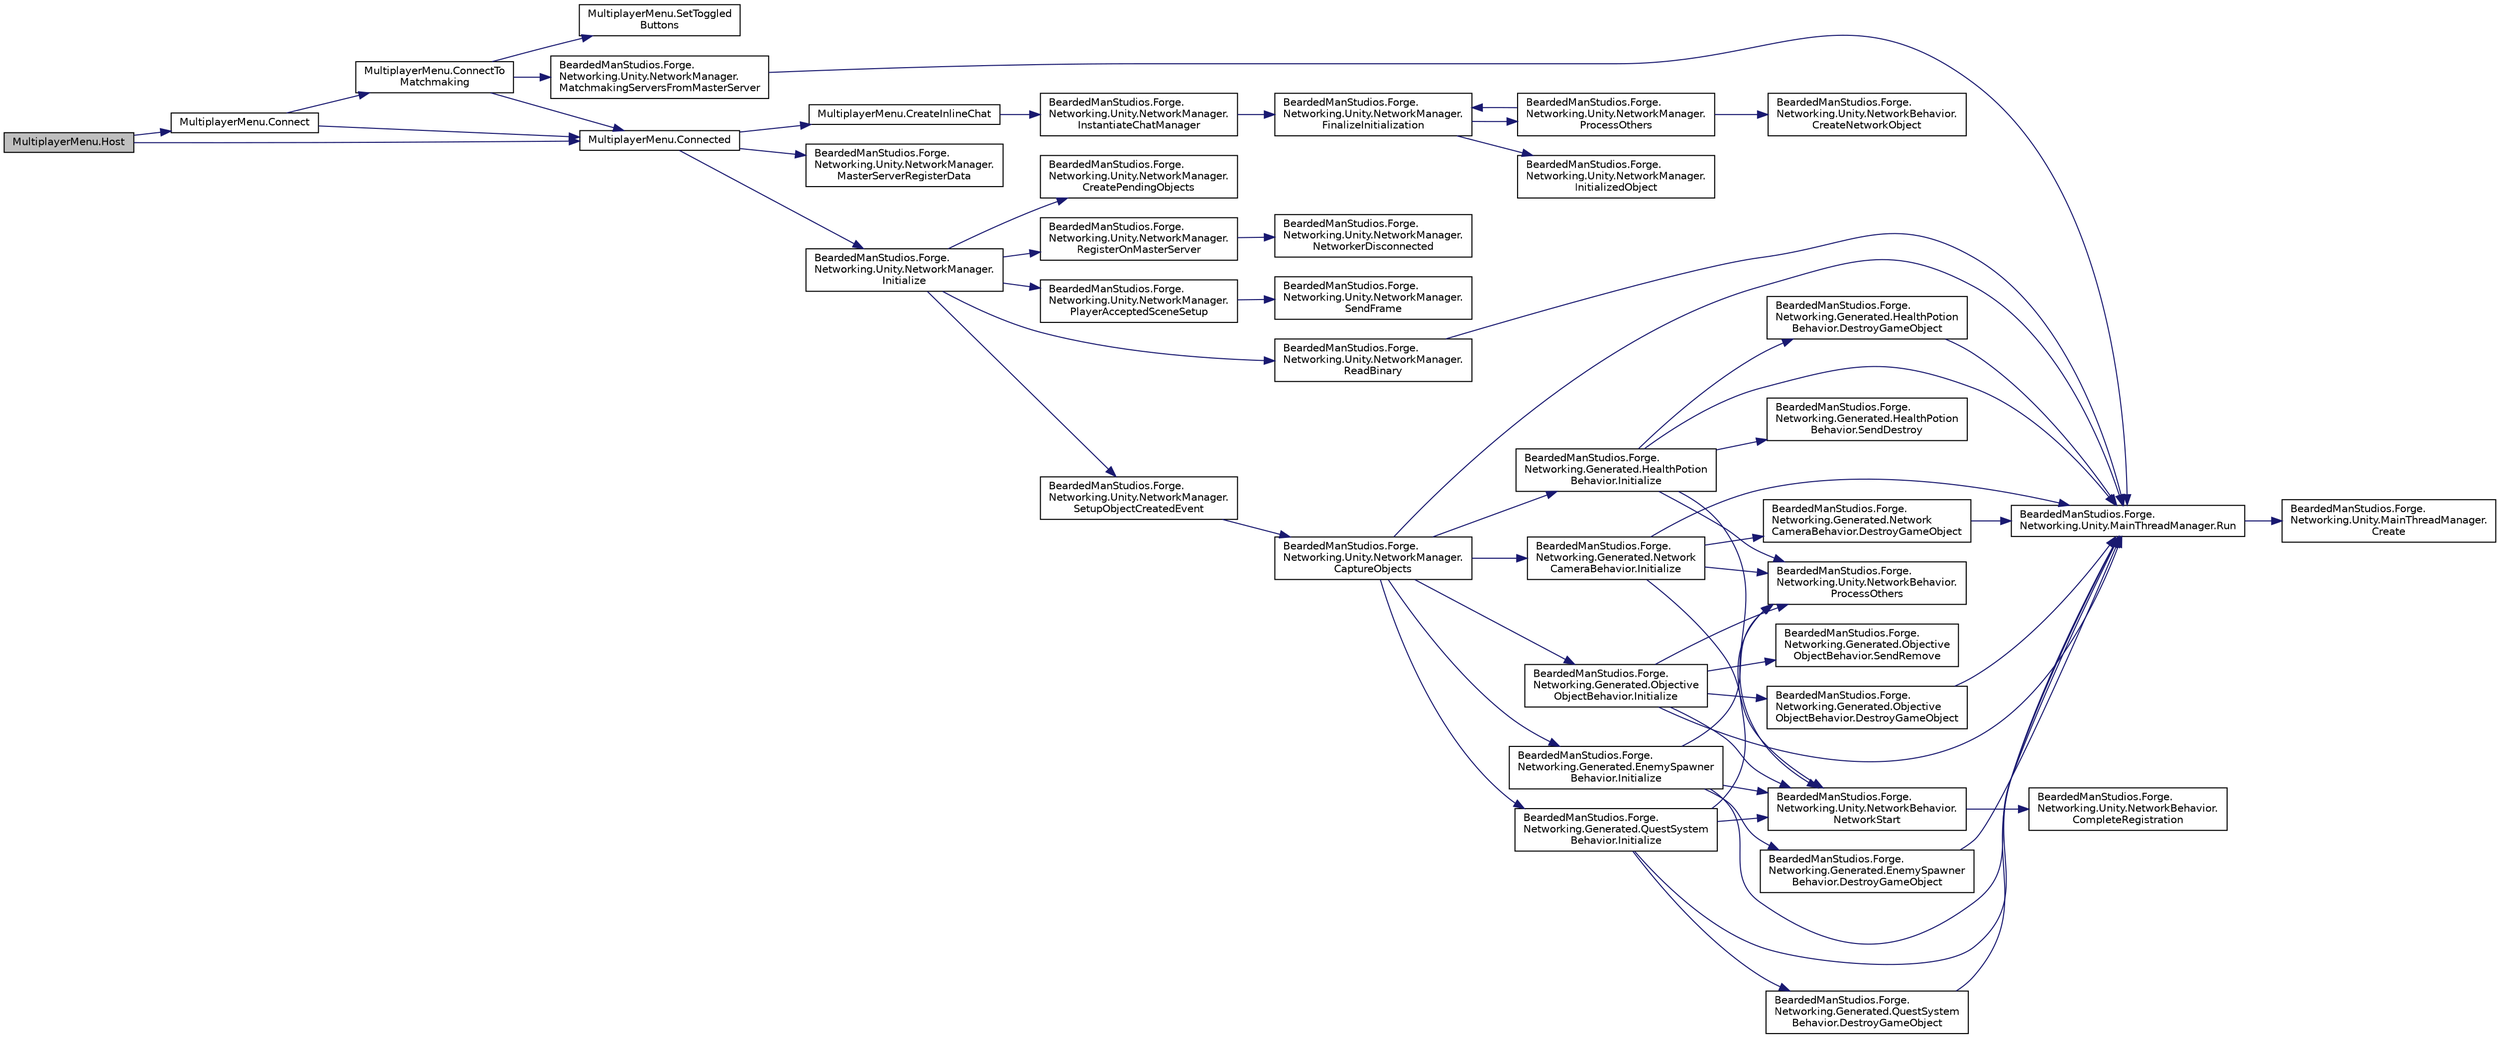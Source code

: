 digraph "MultiplayerMenu.Host"
{
 // LATEX_PDF_SIZE
  edge [fontname="Helvetica",fontsize="10",labelfontname="Helvetica",labelfontsize="10"];
  node [fontname="Helvetica",fontsize="10",shape=record];
  rankdir="LR";
  Node115 [label="MultiplayerMenu.Host",height=0.2,width=0.4,color="black", fillcolor="grey75", style="filled", fontcolor="black",tooltip=" "];
  Node115 -> Node116 [color="midnightblue",fontsize="10",style="solid",fontname="Helvetica"];
  Node116 [label="MultiplayerMenu.Connect",height=0.2,width=0.4,color="black", fillcolor="white", style="filled",URL="$class_multiplayer_menu.html#a526449743e8a5a328a6521c15e3c0914",tooltip=" "];
  Node116 -> Node117 [color="midnightblue",fontsize="10",style="solid",fontname="Helvetica"];
  Node117 [label="MultiplayerMenu.ConnectTo\lMatchmaking",height=0.2,width=0.4,color="black", fillcolor="white", style="filled",URL="$class_multiplayer_menu.html#ac59247f573fda993ceb9d49340817e8d",tooltip=" "];
  Node117 -> Node118 [color="midnightblue",fontsize="10",style="solid",fontname="Helvetica"];
  Node118 [label="MultiplayerMenu.SetToggled\lButtons",height=0.2,width=0.4,color="black", fillcolor="white", style="filled",URL="$class_multiplayer_menu.html#ae84c9af57129fa39524d735fce1f97db",tooltip=" "];
  Node117 -> Node119 [color="midnightblue",fontsize="10",style="solid",fontname="Helvetica"];
  Node119 [label="BeardedManStudios.Forge.\lNetworking.Unity.NetworkManager.\lMatchmakingServersFromMasterServer",height=0.2,width=0.4,color="black", fillcolor="white", style="filled",URL="$class_bearded_man_studios_1_1_forge_1_1_networking_1_1_unity_1_1_network_manager.html#aea54d2d5ec640c955c65a3884a94e173",tooltip=" "];
  Node119 -> Node120 [color="midnightblue",fontsize="10",style="solid",fontname="Helvetica"];
  Node120 [label="BeardedManStudios.Forge.\lNetworking.Unity.MainThreadManager.Run",height=0.2,width=0.4,color="black", fillcolor="white", style="filled",URL="$class_bearded_man_studios_1_1_forge_1_1_networking_1_1_unity_1_1_main_thread_manager.html#a7af2419cbe4e68c03830072a2fb535b8",tooltip="Add a function to the list of functions to call on the main thread via the Update function"];
  Node120 -> Node121 [color="midnightblue",fontsize="10",style="solid",fontname="Helvetica"];
  Node121 [label="BeardedManStudios.Forge.\lNetworking.Unity.MainThreadManager.\lCreate",height=0.2,width=0.4,color="black", fillcolor="white", style="filled",URL="$class_bearded_man_studios_1_1_forge_1_1_networking_1_1_unity_1_1_main_thread_manager.html#a1c20676eb649b3ce5d53a15f1d57c7e4",tooltip="This will create a main thread manager if one is not already created"];
  Node117 -> Node122 [color="midnightblue",fontsize="10",style="solid",fontname="Helvetica"];
  Node122 [label="MultiplayerMenu.Connected",height=0.2,width=0.4,color="black", fillcolor="white", style="filled",URL="$class_multiplayer_menu.html#a9abdf7c39a350156f752026fa79117d7",tooltip=" "];
  Node122 -> Node123 [color="midnightblue",fontsize="10",style="solid",fontname="Helvetica"];
  Node123 [label="BeardedManStudios.Forge.\lNetworking.Unity.NetworkManager.\lMasterServerRegisterData",height=0.2,width=0.4,color="black", fillcolor="white", style="filled",URL="$class_bearded_man_studios_1_1_forge_1_1_networking_1_1_unity_1_1_network_manager.html#a6750ae5c5bb32aad946ed02508e6d70e",tooltip=" "];
  Node122 -> Node124 [color="midnightblue",fontsize="10",style="solid",fontname="Helvetica"];
  Node124 [label="BeardedManStudios.Forge.\lNetworking.Unity.NetworkManager.\lInitialize",height=0.2,width=0.4,color="black", fillcolor="white", style="filled",URL="$class_bearded_man_studios_1_1_forge_1_1_networking_1_1_unity_1_1_network_manager.html#aad1aedb079fcd2f6e290579764fefa4b",tooltip=" "];
  Node124 -> Node125 [color="midnightblue",fontsize="10",style="solid",fontname="Helvetica"];
  Node125 [label="BeardedManStudios.Forge.\lNetworking.Unity.NetworkManager.\lCreatePendingObjects",height=0.2,width=0.4,color="black", fillcolor="white", style="filled",URL="$class_bearded_man_studios_1_1_forge_1_1_networking_1_1_unity_1_1_network_manager.html#ad119f6f9622a59e6ffd8f7a40d21f718",tooltip=" "];
  Node124 -> Node126 [color="midnightblue",fontsize="10",style="solid",fontname="Helvetica"];
  Node126 [label="BeardedManStudios.Forge.\lNetworking.Unity.NetworkManager.\lReadBinary",height=0.2,width=0.4,color="black", fillcolor="white", style="filled",URL="$class_bearded_man_studios_1_1_forge_1_1_networking_1_1_unity_1_1_network_manager.html#aded61a88cd80c80b52cfcc561a5feb1d",tooltip=" "];
  Node126 -> Node120 [color="midnightblue",fontsize="10",style="solid",fontname="Helvetica"];
  Node124 -> Node127 [color="midnightblue",fontsize="10",style="solid",fontname="Helvetica"];
  Node127 [label="BeardedManStudios.Forge.\lNetworking.Unity.NetworkManager.\lSetupObjectCreatedEvent",height=0.2,width=0.4,color="black", fillcolor="white", style="filled",URL="$class_bearded_man_studios_1_1_forge_1_1_networking_1_1_unity_1_1_network_manager.html#ade6720b520399c5e1ed3816cb7702ca4",tooltip=" "];
  Node127 -> Node128 [color="midnightblue",fontsize="10",style="solid",fontname="Helvetica"];
  Node128 [label="BeardedManStudios.Forge.\lNetworking.Unity.NetworkManager.\lCaptureObjects",height=0.2,width=0.4,color="black", fillcolor="white", style="filled",URL="$class_bearded_man_studios_1_1_forge_1_1_networking_1_1_unity_1_1_network_manager.html#a4628cc1bbd3ef3b778e329eb96655960",tooltip=" "];
  Node128 -> Node120 [color="midnightblue",fontsize="10",style="solid",fontname="Helvetica"];
  Node128 -> Node129 [color="midnightblue",fontsize="10",style="solid",fontname="Helvetica"];
  Node129 [label="BeardedManStudios.Forge.\lNetworking.Generated.EnemySpawner\lBehavior.Initialize",height=0.2,width=0.4,color="black", fillcolor="white", style="filled",URL="$class_bearded_man_studios_1_1_forge_1_1_networking_1_1_generated_1_1_enemy_spawner_behavior.html#aed221fb5efd3c96bfed0facebd896d09",tooltip=" "];
  Node129 -> Node130 [color="midnightblue",fontsize="10",style="solid",fontname="Helvetica"];
  Node130 [label="BeardedManStudios.Forge.\lNetworking.Generated.EnemySpawner\lBehavior.DestroyGameObject",height=0.2,width=0.4,color="black", fillcolor="white", style="filled",URL="$class_bearded_man_studios_1_1_forge_1_1_networking_1_1_generated_1_1_enemy_spawner_behavior.html#a210ee7a5f20770042be73fd848756ed5",tooltip=" "];
  Node130 -> Node120 [color="midnightblue",fontsize="10",style="solid",fontname="Helvetica"];
  Node129 -> Node131 [color="midnightblue",fontsize="10",style="solid",fontname="Helvetica"];
  Node131 [label="BeardedManStudios.Forge.\lNetworking.Unity.NetworkBehavior.\lProcessOthers",height=0.2,width=0.4,color="black", fillcolor="white", style="filled",URL="$class_bearded_man_studios_1_1_forge_1_1_networking_1_1_unity_1_1_network_behavior.html#a2ceaaf2ded90d5a010ee347c860d0b1f",tooltip=" "];
  Node129 -> Node120 [color="midnightblue",fontsize="10",style="solid",fontname="Helvetica"];
  Node129 -> Node132 [color="midnightblue",fontsize="10",style="solid",fontname="Helvetica"];
  Node132 [label="BeardedManStudios.Forge.\lNetworking.Unity.NetworkBehavior.\lNetworkStart",height=0.2,width=0.4,color="black", fillcolor="white", style="filled",URL="$class_bearded_man_studios_1_1_forge_1_1_networking_1_1_unity_1_1_network_behavior.html#a1882dec445bea7dd37bb67f5d004e757",tooltip=" "];
  Node132 -> Node133 [color="midnightblue",fontsize="10",style="solid",fontname="Helvetica"];
  Node133 [label="BeardedManStudios.Forge.\lNetworking.Unity.NetworkBehavior.\lCompleteRegistration",height=0.2,width=0.4,color="black", fillcolor="white", style="filled",URL="$class_bearded_man_studios_1_1_forge_1_1_networking_1_1_unity_1_1_network_behavior.html#a7f643955f4a6071446390d3678385eec",tooltip=" "];
  Node128 -> Node134 [color="midnightblue",fontsize="10",style="solid",fontname="Helvetica"];
  Node134 [label="BeardedManStudios.Forge.\lNetworking.Generated.HealthPotion\lBehavior.Initialize",height=0.2,width=0.4,color="black", fillcolor="white", style="filled",URL="$class_bearded_man_studios_1_1_forge_1_1_networking_1_1_generated_1_1_health_potion_behavior.html#a6f3fc4e16bdc76f7dee045af5ee6548a",tooltip=" "];
  Node134 -> Node135 [color="midnightblue",fontsize="10",style="solid",fontname="Helvetica"];
  Node135 [label="BeardedManStudios.Forge.\lNetworking.Generated.HealthPotion\lBehavior.SendDestroy",height=0.2,width=0.4,color="black", fillcolor="white", style="filled",URL="$class_bearded_man_studios_1_1_forge_1_1_networking_1_1_generated_1_1_health_potion_behavior.html#a6cfc4214ced5faf41ed01d9386ff24c1",tooltip="Arguments:"];
  Node134 -> Node136 [color="midnightblue",fontsize="10",style="solid",fontname="Helvetica"];
  Node136 [label="BeardedManStudios.Forge.\lNetworking.Generated.HealthPotion\lBehavior.DestroyGameObject",height=0.2,width=0.4,color="black", fillcolor="white", style="filled",URL="$class_bearded_man_studios_1_1_forge_1_1_networking_1_1_generated_1_1_health_potion_behavior.html#aa854040c0206642119d081d7366fd403",tooltip=" "];
  Node136 -> Node120 [color="midnightblue",fontsize="10",style="solid",fontname="Helvetica"];
  Node134 -> Node131 [color="midnightblue",fontsize="10",style="solid",fontname="Helvetica"];
  Node134 -> Node120 [color="midnightblue",fontsize="10",style="solid",fontname="Helvetica"];
  Node134 -> Node132 [color="midnightblue",fontsize="10",style="solid",fontname="Helvetica"];
  Node128 -> Node137 [color="midnightblue",fontsize="10",style="solid",fontname="Helvetica"];
  Node137 [label="BeardedManStudios.Forge.\lNetworking.Generated.Network\lCameraBehavior.Initialize",height=0.2,width=0.4,color="black", fillcolor="white", style="filled",URL="$class_bearded_man_studios_1_1_forge_1_1_networking_1_1_generated_1_1_network_camera_behavior.html#a68b41719a29018e0161be6b2f852b74c",tooltip=" "];
  Node137 -> Node138 [color="midnightblue",fontsize="10",style="solid",fontname="Helvetica"];
  Node138 [label="BeardedManStudios.Forge.\lNetworking.Generated.Network\lCameraBehavior.DestroyGameObject",height=0.2,width=0.4,color="black", fillcolor="white", style="filled",URL="$class_bearded_man_studios_1_1_forge_1_1_networking_1_1_generated_1_1_network_camera_behavior.html#a67ecafd4bda5a38cb2d25319108c68df",tooltip=" "];
  Node138 -> Node120 [color="midnightblue",fontsize="10",style="solid",fontname="Helvetica"];
  Node137 -> Node131 [color="midnightblue",fontsize="10",style="solid",fontname="Helvetica"];
  Node137 -> Node120 [color="midnightblue",fontsize="10",style="solid",fontname="Helvetica"];
  Node137 -> Node132 [color="midnightblue",fontsize="10",style="solid",fontname="Helvetica"];
  Node128 -> Node139 [color="midnightblue",fontsize="10",style="solid",fontname="Helvetica"];
  Node139 [label="BeardedManStudios.Forge.\lNetworking.Generated.Objective\lObjectBehavior.Initialize",height=0.2,width=0.4,color="black", fillcolor="white", style="filled",URL="$class_bearded_man_studios_1_1_forge_1_1_networking_1_1_generated_1_1_objective_object_behavior.html#a47a4a232a6b2e6eeec036074e3a46de7",tooltip=" "];
  Node139 -> Node140 [color="midnightblue",fontsize="10",style="solid",fontname="Helvetica"];
  Node140 [label="BeardedManStudios.Forge.\lNetworking.Generated.Objective\lObjectBehavior.SendRemove",height=0.2,width=0.4,color="black", fillcolor="white", style="filled",URL="$class_bearded_man_studios_1_1_forge_1_1_networking_1_1_generated_1_1_objective_object_behavior.html#af6b8f1c02f2eaf3f67373c1589553881",tooltip="Arguments:"];
  Node139 -> Node141 [color="midnightblue",fontsize="10",style="solid",fontname="Helvetica"];
  Node141 [label="BeardedManStudios.Forge.\lNetworking.Generated.Objective\lObjectBehavior.DestroyGameObject",height=0.2,width=0.4,color="black", fillcolor="white", style="filled",URL="$class_bearded_man_studios_1_1_forge_1_1_networking_1_1_generated_1_1_objective_object_behavior.html#a520b907db91793aab94a4be348664c04",tooltip=" "];
  Node141 -> Node120 [color="midnightblue",fontsize="10",style="solid",fontname="Helvetica"];
  Node139 -> Node131 [color="midnightblue",fontsize="10",style="solid",fontname="Helvetica"];
  Node139 -> Node120 [color="midnightblue",fontsize="10",style="solid",fontname="Helvetica"];
  Node139 -> Node132 [color="midnightblue",fontsize="10",style="solid",fontname="Helvetica"];
  Node128 -> Node142 [color="midnightblue",fontsize="10",style="solid",fontname="Helvetica"];
  Node142 [label="BeardedManStudios.Forge.\lNetworking.Generated.QuestSystem\lBehavior.Initialize",height=0.2,width=0.4,color="black", fillcolor="white", style="filled",URL="$class_bearded_man_studios_1_1_forge_1_1_networking_1_1_generated_1_1_quest_system_behavior.html#a8b320d7d7e7db1d712a2e297a57d9a26",tooltip=" "];
  Node142 -> Node143 [color="midnightblue",fontsize="10",style="solid",fontname="Helvetica"];
  Node143 [label="BeardedManStudios.Forge.\lNetworking.Generated.QuestSystem\lBehavior.DestroyGameObject",height=0.2,width=0.4,color="black", fillcolor="white", style="filled",URL="$class_bearded_man_studios_1_1_forge_1_1_networking_1_1_generated_1_1_quest_system_behavior.html#a5b2000b576e3d0e995d0bc99c7b643cc",tooltip=" "];
  Node143 -> Node120 [color="midnightblue",fontsize="10",style="solid",fontname="Helvetica"];
  Node142 -> Node131 [color="midnightblue",fontsize="10",style="solid",fontname="Helvetica"];
  Node142 -> Node120 [color="midnightblue",fontsize="10",style="solid",fontname="Helvetica"];
  Node142 -> Node132 [color="midnightblue",fontsize="10",style="solid",fontname="Helvetica"];
  Node124 -> Node144 [color="midnightblue",fontsize="10",style="solid",fontname="Helvetica"];
  Node144 [label="BeardedManStudios.Forge.\lNetworking.Unity.NetworkManager.\lRegisterOnMasterServer",height=0.2,width=0.4,color="black", fillcolor="white", style="filled",URL="$class_bearded_man_studios_1_1_forge_1_1_networking_1_1_unity_1_1_network_manager.html#a3203d9a7e205c29a6fb88fc1ab0edf87",tooltip=" "];
  Node144 -> Node145 [color="midnightblue",fontsize="10",style="solid",fontname="Helvetica"];
  Node145 [label="BeardedManStudios.Forge.\lNetworking.Unity.NetworkManager.\lNetworkerDisconnected",height=0.2,width=0.4,color="black", fillcolor="white", style="filled",URL="$class_bearded_man_studios_1_1_forge_1_1_networking_1_1_unity_1_1_network_manager.html#a2a387dbb0a7e00649b481ba45d7674a8",tooltip=" "];
  Node124 -> Node146 [color="midnightblue",fontsize="10",style="solid",fontname="Helvetica"];
  Node146 [label="BeardedManStudios.Forge.\lNetworking.Unity.NetworkManager.\lPlayerAcceptedSceneSetup",height=0.2,width=0.4,color="black", fillcolor="white", style="filled",URL="$class_bearded_man_studios_1_1_forge_1_1_networking_1_1_unity_1_1_network_manager.html#aacd81617f3cd9c268d768efc33403ced",tooltip="Called automatically when a new player is accepted and sends the player the currently loaded scene in..."];
  Node146 -> Node147 [color="midnightblue",fontsize="10",style="solid",fontname="Helvetica"];
  Node147 [label="BeardedManStudios.Forge.\lNetworking.Unity.NetworkManager.\lSendFrame",height=0.2,width=0.4,color="black", fillcolor="white", style="filled",URL="$class_bearded_man_studios_1_1_forge_1_1_networking_1_1_unity_1_1_network_manager.html#ae69882559d100673bd0934cdab530ff3",tooltip="A wrapper around the various raw send methods for the client and server types"];
  Node122 -> Node148 [color="midnightblue",fontsize="10",style="solid",fontname="Helvetica"];
  Node148 [label="MultiplayerMenu.CreateInlineChat",height=0.2,width=0.4,color="black", fillcolor="white", style="filled",URL="$class_multiplayer_menu.html#a680ea4728569ffbfd306210dab66b14b",tooltip=" "];
  Node148 -> Node149 [color="midnightblue",fontsize="10",style="solid",fontname="Helvetica"];
  Node149 [label="BeardedManStudios.Forge.\lNetworking.Unity.NetworkManager.\lInstantiateChatManager",height=0.2,width=0.4,color="black", fillcolor="white", style="filled",URL="$class_bearded_man_studios_1_1_forge_1_1_networking_1_1_unity_1_1_network_manager.html#a3778e4ecb37f9a0a258b2ec8a64ff020",tooltip="Instantiate an instance of ChatManager"];
  Node149 -> Node150 [color="midnightblue",fontsize="10",style="solid",fontname="Helvetica"];
  Node150 [label="BeardedManStudios.Forge.\lNetworking.Unity.NetworkManager.\lFinalizeInitialization",height=0.2,width=0.4,color="black", fillcolor="white", style="filled",URL="$class_bearded_man_studios_1_1_forge_1_1_networking_1_1_unity_1_1_network_manager.html#a96650852c8bd8da55ff8bf730db311be",tooltip=" "];
  Node150 -> Node151 [color="midnightblue",fontsize="10",style="solid",fontname="Helvetica"];
  Node151 [label="BeardedManStudios.Forge.\lNetworking.Unity.NetworkManager.\lInitializedObject",height=0.2,width=0.4,color="black", fillcolor="white", style="filled",URL="$class_bearded_man_studios_1_1_forge_1_1_networking_1_1_unity_1_1_network_manager.html#ae686c351a1670cc0c3d285edfeb844cb",tooltip=" "];
  Node150 -> Node152 [color="midnightblue",fontsize="10",style="solid",fontname="Helvetica"];
  Node152 [label="BeardedManStudios.Forge.\lNetworking.Unity.NetworkManager.\lProcessOthers",height=0.2,width=0.4,color="black", fillcolor="white", style="filled",URL="$class_bearded_man_studios_1_1_forge_1_1_networking_1_1_unity_1_1_network_manager.html#aea7250d4e3af6034f73a5f902f511c88",tooltip=" "];
  Node152 -> Node153 [color="midnightblue",fontsize="10",style="solid",fontname="Helvetica"];
  Node153 [label="BeardedManStudios.Forge.\lNetworking.Unity.NetworkBehavior.\lCreateNetworkObject",height=0.2,width=0.4,color="black", fillcolor="white", style="filled",URL="$class_bearded_man_studios_1_1_forge_1_1_networking_1_1_unity_1_1_network_behavior.html#a091715ed99cf83053ae02e18d6cd2092",tooltip=" "];
  Node152 -> Node150 [color="midnightblue",fontsize="10",style="solid",fontname="Helvetica"];
  Node116 -> Node122 [color="midnightblue",fontsize="10",style="solid",fontname="Helvetica"];
  Node115 -> Node122 [color="midnightblue",fontsize="10",style="solid",fontname="Helvetica"];
}
